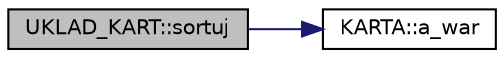 digraph "UKLAD_KART::sortuj"
{
  edge [fontname="Helvetica",fontsize="10",labelfontname="Helvetica",labelfontsize="10"];
  node [fontname="Helvetica",fontsize="10",shape=record];
  rankdir="LR";
  Node71 [label="UKLAD_KART::sortuj",height=0.2,width=0.4,color="black", fillcolor="grey75", style="filled", fontcolor="black"];
  Node71 -> Node72 [color="midnightblue",fontsize="10",style="solid",fontname="Helvetica"];
  Node72 [label="KARTA::a_war",height=0.2,width=0.4,color="black", fillcolor="white", style="filled",URL="$class_k_a_r_t_a.html#af68700f7daf9438ea4173f7b044f41ac"];
}
